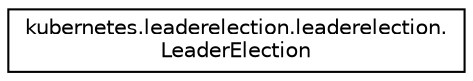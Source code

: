 digraph "Graphical Class Hierarchy"
{
 // LATEX_PDF_SIZE
  edge [fontname="Helvetica",fontsize="10",labelfontname="Helvetica",labelfontsize="10"];
  node [fontname="Helvetica",fontsize="10",shape=record];
  rankdir="LR";
  Node0 [label="kubernetes.leaderelection.leaderelection.\lLeaderElection",height=0.2,width=0.4,color="black", fillcolor="white", style="filled",URL="$classkubernetes_1_1leaderelection_1_1leaderelection_1_1LeaderElection.html",tooltip=" "];
}
